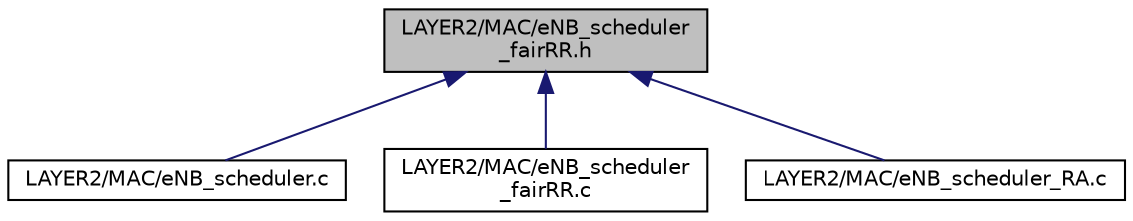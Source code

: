 digraph "LAYER2/MAC/eNB_scheduler_fairRR.h"
{
 // LATEX_PDF_SIZE
  edge [fontname="Helvetica",fontsize="10",labelfontname="Helvetica",labelfontsize="10"];
  node [fontname="Helvetica",fontsize="10",shape=record];
  Node1 [label="LAYER2/MAC/eNB_scheduler\l_fairRR.h",height=0.2,width=0.4,color="black", fillcolor="grey75", style="filled", fontcolor="black",tooltip="eNB scheduler fair round robin"];
  Node1 -> Node2 [dir="back",color="midnightblue",fontsize="10",style="solid",fontname="Helvetica"];
  Node2 [label="LAYER2/MAC/eNB_scheduler.c",height=0.2,width=0.4,color="black", fillcolor="white", style="filled",URL="$eNB__scheduler_8c.html",tooltip="eNB scheduler top level function operates on per subframe basis"];
  Node1 -> Node3 [dir="back",color="midnightblue",fontsize="10",style="solid",fontname="Helvetica"];
  Node3 [label="LAYER2/MAC/eNB_scheduler\l_fairRR.c",height=0.2,width=0.4,color="black", fillcolor="white", style="filled",URL="$eNB__scheduler__fairRR_8c.html",tooltip=" "];
  Node1 -> Node4 [dir="back",color="midnightblue",fontsize="10",style="solid",fontname="Helvetica"];
  Node4 [label="LAYER2/MAC/eNB_scheduler_RA.c",height=0.2,width=0.4,color="black", fillcolor="white", style="filled",URL="$eNB__scheduler__RA_8c.html",tooltip="primitives used for random access"];
}
